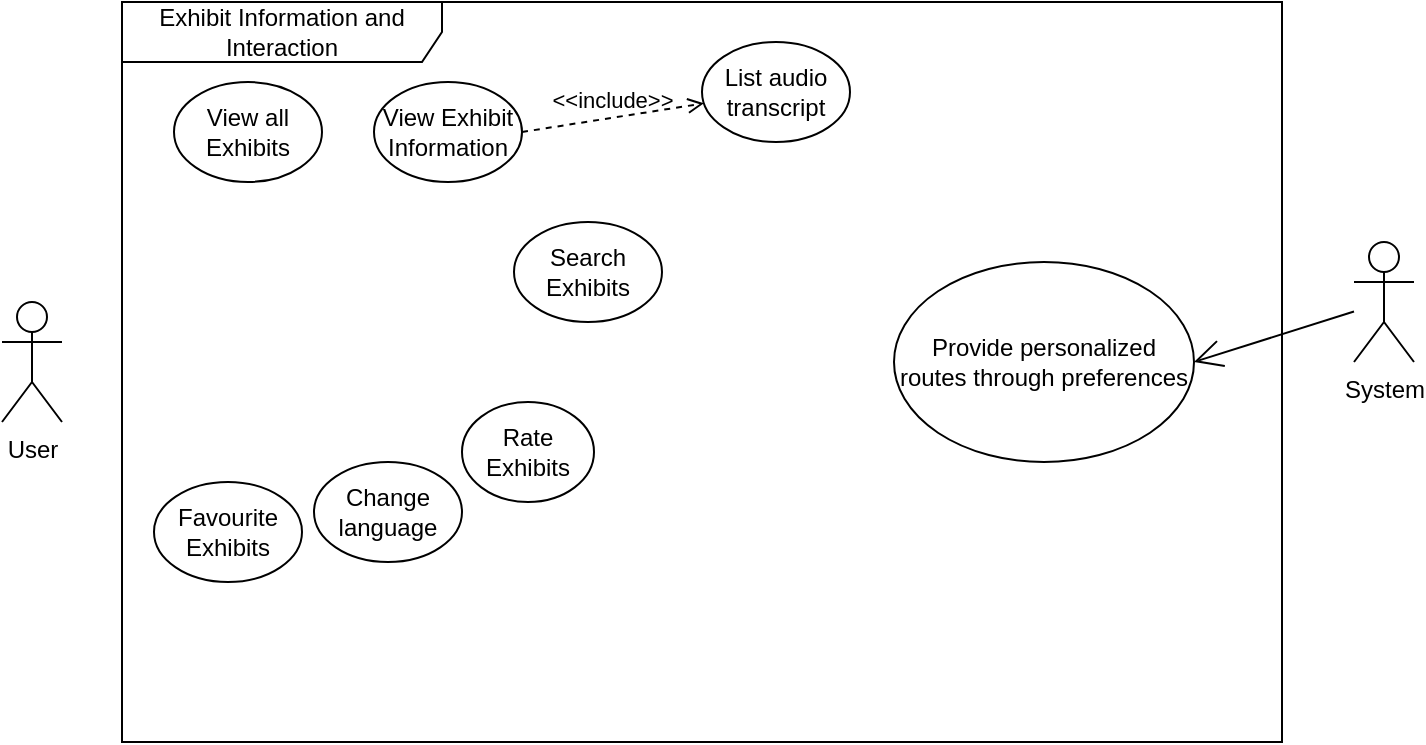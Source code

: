 <mxfile version="26.1.1">
  <diagram name="Page-1" id="ugFlNR8z2zTQlDkHk_9h">
    <mxGraphModel dx="1290" dy="557" grid="1" gridSize="10" guides="1" tooltips="1" connect="1" arrows="1" fold="1" page="1" pageScale="1" pageWidth="827" pageHeight="1169" math="0" shadow="0">
      <root>
        <mxCell id="0" />
        <mxCell id="1" parent="0" />
        <mxCell id="9S_UlMoYAAx8TZQhM4NM-1" value="Exhibit Information and Interaction" style="shape=umlFrame;whiteSpace=wrap;html=1;pointerEvents=0;recursiveResize=0;container=1;collapsible=0;width=160;" parent="1" vertex="1">
          <mxGeometry x="124" y="250" width="580" height="370" as="geometry" />
        </mxCell>
        <mxCell id="9S_UlMoYAAx8TZQhM4NM-12" value="Provide personalized routes through preferences" style="ellipse;whiteSpace=wrap;html=1;" parent="9S_UlMoYAAx8TZQhM4NM-1" vertex="1">
          <mxGeometry x="386" y="130" width="150" height="100" as="geometry" />
        </mxCell>
        <mxCell id="9S_UlMoYAAx8TZQhM4NM-14" value="User" style="shape=umlActor;verticalLabelPosition=bottom;verticalAlign=top;html=1;" parent="9S_UlMoYAAx8TZQhM4NM-1" vertex="1">
          <mxGeometry x="-60" y="150" width="30" height="60" as="geometry" />
        </mxCell>
        <mxCell id="9S_UlMoYAAx8TZQhM4NM-32" value="View Exhibit Information" style="ellipse;whiteSpace=wrap;html=1;" parent="9S_UlMoYAAx8TZQhM4NM-1" vertex="1">
          <mxGeometry x="126" y="40" width="74" height="50" as="geometry" />
        </mxCell>
        <mxCell id="9S_UlMoYAAx8TZQhM4NM-34" value="List audio transcript" style="ellipse;whiteSpace=wrap;html=1;" parent="9S_UlMoYAAx8TZQhM4NM-1" vertex="1">
          <mxGeometry x="290" y="20" width="74" height="50" as="geometry" />
        </mxCell>
        <mxCell id="9S_UlMoYAAx8TZQhM4NM-35" value="View all Exhibits" style="ellipse;whiteSpace=wrap;html=1;" parent="9S_UlMoYAAx8TZQhM4NM-1" vertex="1">
          <mxGeometry x="26" y="40" width="74" height="50" as="geometry" />
        </mxCell>
        <mxCell id="9S_UlMoYAAx8TZQhM4NM-37" value="Search Exhibits" style="ellipse;whiteSpace=wrap;html=1;" parent="9S_UlMoYAAx8TZQhM4NM-1" vertex="1">
          <mxGeometry x="196" y="110" width="74" height="50" as="geometry" />
        </mxCell>
        <mxCell id="9S_UlMoYAAx8TZQhM4NM-38" value="Rate Exhibits" style="ellipse;whiteSpace=wrap;html=1;" parent="9S_UlMoYAAx8TZQhM4NM-1" vertex="1">
          <mxGeometry x="170" y="200" width="66" height="50" as="geometry" />
        </mxCell>
        <mxCell id="9S_UlMoYAAx8TZQhM4NM-39" value="Favourite Exhibits" style="ellipse;whiteSpace=wrap;html=1;" parent="9S_UlMoYAAx8TZQhM4NM-1" vertex="1">
          <mxGeometry x="16" y="240" width="74" height="50" as="geometry" />
        </mxCell>
        <mxCell id="9S_UlMoYAAx8TZQhM4NM-40" value="Change language" style="ellipse;whiteSpace=wrap;html=1;" parent="9S_UlMoYAAx8TZQhM4NM-1" vertex="1">
          <mxGeometry x="96" y="230" width="74" height="50" as="geometry" />
        </mxCell>
        <mxCell id="WeGpHFScTTGY2h0t6W2n-1" value="&amp;lt;&amp;lt;include&amp;gt;&amp;gt;" style="html=1;verticalAlign=bottom;labelBackgroundColor=none;endArrow=open;endFill=0;dashed=1;rounded=0;exitX=1;exitY=0.5;exitDx=0;exitDy=0;" edge="1" parent="9S_UlMoYAAx8TZQhM4NM-1" source="9S_UlMoYAAx8TZQhM4NM-32" target="9S_UlMoYAAx8TZQhM4NM-34">
          <mxGeometry width="160" relative="1" as="geometry">
            <mxPoint x="206" y="140" as="sourcePoint" />
            <mxPoint x="366" y="140" as="targetPoint" />
          </mxGeometry>
        </mxCell>
        <mxCell id="9S_UlMoYAAx8TZQhM4NM-15" value="System" style="shape=umlActor;verticalLabelPosition=bottom;verticalAlign=top;html=1;" parent="1" vertex="1">
          <mxGeometry x="740" y="370" width="30" height="60" as="geometry" />
        </mxCell>
        <mxCell id="9S_UlMoYAAx8TZQhM4NM-18" value="" style="endArrow=open;endFill=1;endSize=12;html=1;rounded=0;entryX=1;entryY=0.5;entryDx=0;entryDy=0;" parent="1" source="9S_UlMoYAAx8TZQhM4NM-15" target="9S_UlMoYAAx8TZQhM4NM-12" edge="1">
          <mxGeometry width="160" relative="1" as="geometry">
            <mxPoint x="320" y="970" as="sourcePoint" />
            <mxPoint x="480" y="970" as="targetPoint" />
          </mxGeometry>
        </mxCell>
      </root>
    </mxGraphModel>
  </diagram>
</mxfile>

